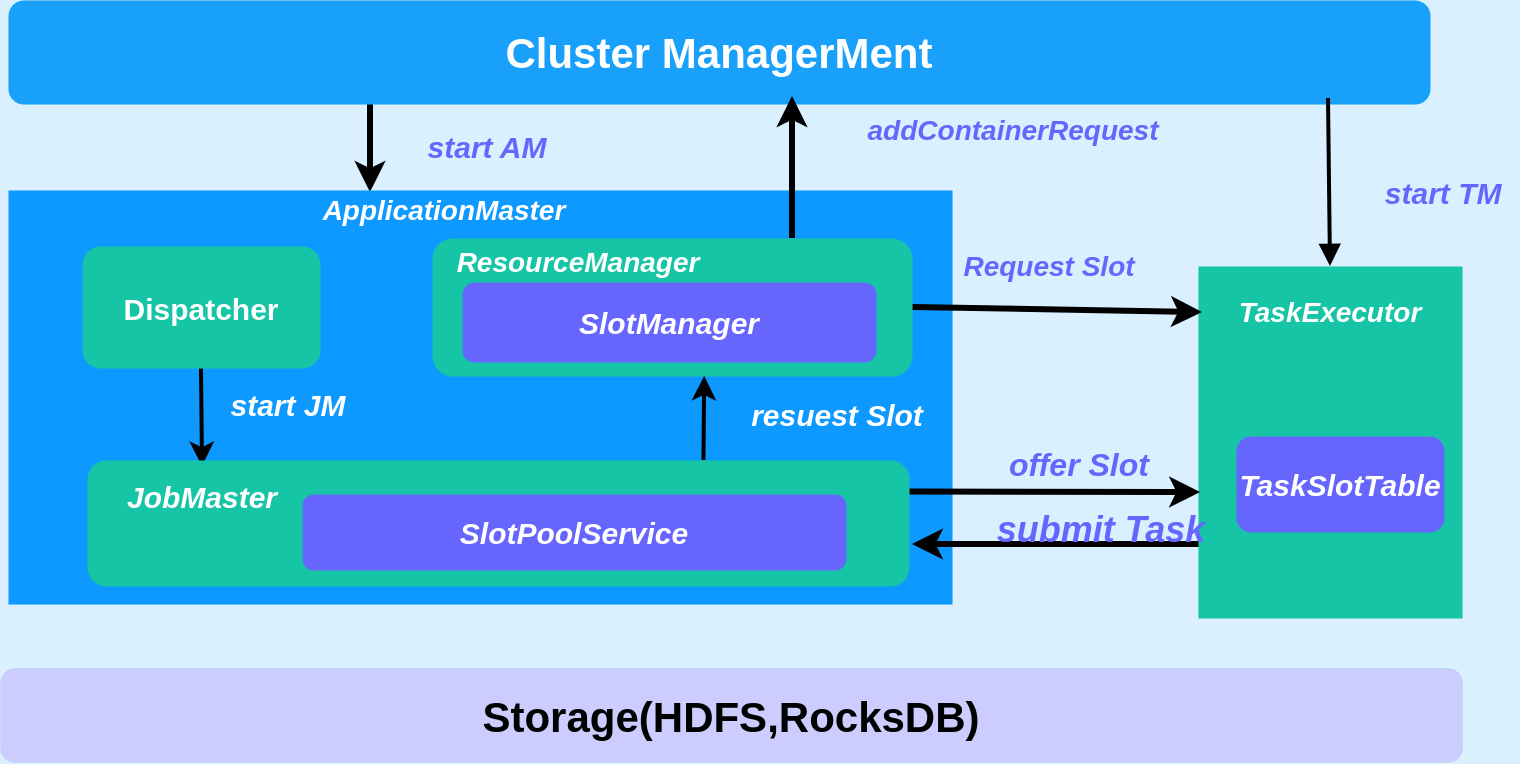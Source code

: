 <mxfile version="20.3.2" type="github">
  <diagram id="B08--2EqLzE5zOx2Na2t" name="第 1 页">
    <mxGraphModel dx="1422" dy="706" grid="0" gridSize="10" guides="1" tooltips="1" connect="1" arrows="1" fold="1" page="1" pageScale="1" pageWidth="827" pageHeight="1169" background="#DBF0FF" math="0" shadow="0">
      <root>
        <mxCell id="0" />
        <mxCell id="1" parent="0" />
        <mxCell id="toyEuhSuymfJruUeBJBz-30" style="edgeStyle=none;rounded=0;orthogonalLoop=1;jettySize=auto;html=1;fontSize=15;fontColor=#FFFFFF;strokeWidth=3;" parent="1" edge="1">
          <mxGeometry relative="1" as="geometry">
            <mxPoint x="249" y="170" as="targetPoint" />
            <mxPoint x="249" y="124" as="sourcePoint" />
          </mxGeometry>
        </mxCell>
        <mxCell id="toyEuhSuymfJruUeBJBz-9" value="&lt;b&gt;&lt;font style=&quot;font-size: 21px;&quot;&gt;Cluster ManagerMent&lt;/font&gt;&lt;/b&gt;" style="rounded=1;whiteSpace=wrap;html=1;fontColor=#FFFFFF;strokeColor=#16C5A5;strokeWidth=0;fillColor=#18A0FB;" parent="1" vertex="1">
          <mxGeometry x="68" y="74" width="711" height="52" as="geometry" />
        </mxCell>
        <mxCell id="toyEuhSuymfJruUeBJBz-18" value="" style="rounded=0;whiteSpace=wrap;html=1;fontSize=21;fontColor=#FFFFFF;strokeColor=#16C5A5;strokeWidth=0;fillColor=#0D99FF;" parent="1" vertex="1">
          <mxGeometry x="68" y="169" width="472" height="207" as="geometry" />
        </mxCell>
        <mxCell id="toyEuhSuymfJruUeBJBz-20" value="&lt;font style=&quot;font-size: 14px;&quot;&gt;&lt;b&gt;&lt;i&gt;ApplicationMaster&lt;/i&gt;&lt;/b&gt;&lt;/font&gt;" style="text;html=1;strokeColor=none;fillColor=none;align=center;verticalAlign=middle;whiteSpace=wrap;rounded=0;fontSize=21;fontColor=#FFFFFF;" parent="1" vertex="1">
          <mxGeometry x="198" y="161" width="176" height="30" as="geometry" />
        </mxCell>
        <mxCell id="toyEuhSuymfJruUeBJBz-45" style="edgeStyle=none;rounded=0;orthogonalLoop=1;jettySize=auto;html=1;exitX=0.008;exitY=0.79;exitDx=0;exitDy=0;fontSize=14;fontColor=#000000;exitPerimeter=0;strokeWidth=3;" parent="1" source="toyEuhSuymfJruUeBJBz-21" edge="1">
          <mxGeometry relative="1" as="geometry">
            <mxPoint x="520" y="346" as="targetPoint" />
          </mxGeometry>
        </mxCell>
        <mxCell id="toyEuhSuymfJruUeBJBz-52" style="rounded=0;orthogonalLoop=1;jettySize=auto;html=1;exitX=0.5;exitY=0;exitDx=0;exitDy=0;fontSize=14;fontColor=#000000;endArrow=none;endFill=0;strokeWidth=2;fillColor=none;startArrow=block;startFill=1;" parent="1" source="toyEuhSuymfJruUeBJBz-21" edge="1">
          <mxGeometry relative="1" as="geometry">
            <mxPoint x="728" y="123" as="targetPoint" />
          </mxGeometry>
        </mxCell>
        <mxCell id="toyEuhSuymfJruUeBJBz-21" value="" style="rounded=0;whiteSpace=wrap;html=1;fontSize=21;fontColor=#FFFFFF;strokeColor=#16C5A5;strokeWidth=0;fillColor=#16C5A5;" parent="1" vertex="1">
          <mxGeometry x="663" y="207" width="132" height="176" as="geometry" />
        </mxCell>
        <mxCell id="toyEuhSuymfJruUeBJBz-38" style="edgeStyle=none;rounded=0;orthogonalLoop=1;jettySize=auto;html=1;exitX=0.5;exitY=1;exitDx=0;exitDy=0;entryX=0.5;entryY=0;entryDx=0;entryDy=0;fontSize=14;fontColor=#FFFFFF;strokeWidth=2;endArrow=classic;endFill=1;" parent="1" source="toyEuhSuymfJruUeBJBz-22" target="toyEuhSuymfJruUeBJBz-29" edge="1">
          <mxGeometry relative="1" as="geometry" />
        </mxCell>
        <mxCell id="toyEuhSuymfJruUeBJBz-22" value="&lt;b&gt;&lt;font style=&quot;font-size: 15px;&quot;&gt;Dispatcher&lt;/font&gt;&lt;/b&gt;" style="rounded=1;whiteSpace=wrap;html=1;fontSize=14;fontColor=#FFFFFF;strokeColor=#16C5A5;strokeWidth=0;fillColor=#16C5A5;" parent="1" vertex="1">
          <mxGeometry x="105" y="197" width="119" height="61" as="geometry" />
        </mxCell>
        <mxCell id="toyEuhSuymfJruUeBJBz-57" style="rounded=0;orthogonalLoop=1;jettySize=auto;html=1;exitX=0.75;exitY=0;exitDx=0;exitDy=0;fontSize=14;fontColor=#000000;startArrow=none;startFill=0;endArrow=classic;endFill=1;strokeWidth=3;fillColor=none;" parent="1" source="toyEuhSuymfJruUeBJBz-23" edge="1">
          <mxGeometry relative="1" as="geometry">
            <mxPoint x="460" y="122" as="targetPoint" />
          </mxGeometry>
        </mxCell>
        <mxCell id="SWiasHjHLihsmcm7UrCJ-4" style="edgeStyle=none;rounded=0;orthogonalLoop=1;jettySize=auto;html=1;exitX=1;exitY=0.5;exitDx=0;exitDy=0;entryX=0.015;entryY=0.131;entryDx=0;entryDy=0;entryPerimeter=0;strokeWidth=3;" parent="1" source="toyEuhSuymfJruUeBJBz-23" target="toyEuhSuymfJruUeBJBz-21" edge="1">
          <mxGeometry relative="1" as="geometry">
            <mxPoint x="648" y="232" as="targetPoint" />
          </mxGeometry>
        </mxCell>
        <mxCell id="toyEuhSuymfJruUeBJBz-23" value="" style="rounded=1;whiteSpace=wrap;html=1;fontSize=14;fontColor=#FFFFFF;strokeColor=#16C5A5;strokeWidth=0;fillColor=#16C5A5;" parent="1" vertex="1">
          <mxGeometry x="280" y="193" width="240" height="69" as="geometry" />
        </mxCell>
        <mxCell id="toyEuhSuymfJruUeBJBz-41" style="edgeStyle=none;rounded=0;orthogonalLoop=1;jettySize=auto;html=1;exitX=0.75;exitY=0;exitDx=0;exitDy=0;fontSize=14;fontColor=#000000;entryX=0.567;entryY=1;entryDx=0;entryDy=0;entryPerimeter=0;strokeWidth=2;" parent="1" source="toyEuhSuymfJruUeBJBz-24" target="toyEuhSuymfJruUeBJBz-23" edge="1">
          <mxGeometry relative="1" as="geometry">
            <mxPoint x="420" y="260" as="targetPoint" />
          </mxGeometry>
        </mxCell>
        <mxCell id="toyEuhSuymfJruUeBJBz-47" style="edgeStyle=none;rounded=0;orthogonalLoop=1;jettySize=auto;html=1;exitX=1;exitY=0.25;exitDx=0;exitDy=0;entryX=0.008;entryY=0.642;entryDx=0;entryDy=0;entryPerimeter=0;fontSize=14;fontColor=#000000;fillColor=none;strokeWidth=3;" parent="1" source="toyEuhSuymfJruUeBJBz-24" target="toyEuhSuymfJruUeBJBz-21" edge="1">
          <mxGeometry relative="1" as="geometry" />
        </mxCell>
        <mxCell id="toyEuhSuymfJruUeBJBz-24" value="" style="rounded=1;whiteSpace=wrap;html=1;fontSize=14;fontColor=#FFFFFF;strokeColor=#16C5A5;strokeWidth=0;fillColor=#16C5A5;" parent="1" vertex="1">
          <mxGeometry x="107.5" y="304" width="411" height="63" as="geometry" />
        </mxCell>
        <mxCell id="toyEuhSuymfJruUeBJBz-28" value="&lt;span style=&quot;font-size: 21px;&quot;&gt;&lt;b&gt;&lt;font color=&quot;#000000&quot;&gt;Storage(HDFS,RocksDB)&lt;/font&gt;&lt;/b&gt;&lt;/span&gt;" style="rounded=1;whiteSpace=wrap;html=1;fontColor=#FFFFFF;strokeColor=#16C5A5;strokeWidth=0;fillColor=#CCCCFF;" parent="1" vertex="1">
          <mxGeometry x="64" y="408" width="731" height="47" as="geometry" />
        </mxCell>
        <mxCell id="toyEuhSuymfJruUeBJBz-29" value="&lt;b&gt;&lt;i&gt;&lt;font color=&quot;#ffffff&quot;&gt;JobMaster&lt;/font&gt;&lt;/i&gt;&lt;/b&gt;" style="text;html=1;strokeColor=none;fillColor=none;align=center;verticalAlign=middle;whiteSpace=wrap;rounded=0;fontSize=15;fontColor=#000000;" parent="1" vertex="1">
          <mxGeometry x="135" y="307" width="60" height="30" as="geometry" />
        </mxCell>
        <mxCell id="toyEuhSuymfJruUeBJBz-31" value="&lt;font color=&quot;#6666ff&quot;&gt;&lt;i&gt;&lt;b&gt;start AM&lt;/b&gt;&lt;/i&gt;&lt;/font&gt;" style="text;html=1;strokeColor=none;fillColor=none;align=center;verticalAlign=middle;whiteSpace=wrap;rounded=0;fontSize=15;fontColor=#FFFFFF;" parent="1" vertex="1">
          <mxGeometry x="256" y="133" width="103" height="28" as="geometry" />
        </mxCell>
        <mxCell id="toyEuhSuymfJruUeBJBz-33" value="&lt;font color=&quot;#ffffff&quot;&gt;&lt;b&gt;&lt;i&gt;SlotPoolService&lt;/i&gt;&lt;/b&gt;&lt;/font&gt;" style="rounded=1;whiteSpace=wrap;html=1;fontSize=15;fontColor=#6666FF;strokeColor=#16C5A5;strokeWidth=0;fillColor=#6666FF;" parent="1" vertex="1">
          <mxGeometry x="215" y="321" width="272" height="38" as="geometry" />
        </mxCell>
        <mxCell id="toyEuhSuymfJruUeBJBz-35" value="&lt;font color=&quot;#ffffff&quot;&gt;&lt;b&gt;&lt;i&gt;SlotManager&lt;/i&gt;&lt;/b&gt;&lt;/font&gt;" style="rounded=1;whiteSpace=wrap;html=1;fontSize=15;fontColor=#6666FF;strokeColor=#16C5A5;strokeWidth=0;fillColor=#6666FF;" parent="1" vertex="1">
          <mxGeometry x="295" y="215" width="207" height="40" as="geometry" />
        </mxCell>
        <mxCell id="toyEuhSuymfJruUeBJBz-36" value="&lt;font color=&quot;#ffffff&quot;&gt;&lt;b&gt;&lt;i&gt;TaskSlotTable&lt;/i&gt;&lt;/b&gt;&lt;/font&gt;" style="rounded=1;whiteSpace=wrap;html=1;fontSize=15;fontColor=#6666FF;strokeColor=#16C5A5;strokeWidth=0;fillColor=#6666FF;" parent="1" vertex="1">
          <mxGeometry x="682" y="292" width="104" height="48" as="geometry" />
        </mxCell>
        <mxCell id="toyEuhSuymfJruUeBJBz-37" value="&lt;b&gt;&lt;i&gt;&lt;font style=&quot;font-size: 14px;&quot;&gt;ResourceManager&lt;/font&gt;&lt;/i&gt;&lt;/b&gt;" style="text;html=1;strokeColor=none;fillColor=none;align=center;verticalAlign=middle;whiteSpace=wrap;rounded=0;fontSize=15;fontColor=#FFFFFF;" parent="1" vertex="1">
          <mxGeometry x="323" y="189" width="60" height="30" as="geometry" />
        </mxCell>
        <mxCell id="toyEuhSuymfJruUeBJBz-40" value="&lt;b&gt;&lt;i&gt;start JM&lt;/i&gt;&lt;/b&gt;" style="text;html=1;strokeColor=none;fillColor=none;align=center;verticalAlign=middle;whiteSpace=wrap;rounded=0;fontSize=15;fontColor=#FFFFFF;" parent="1" vertex="1">
          <mxGeometry x="170" y="266" width="76" height="20" as="geometry" />
        </mxCell>
        <mxCell id="toyEuhSuymfJruUeBJBz-44" value="&lt;font style=&quot;font-size: 14px;&quot;&gt;&lt;b&gt;&lt;i&gt;TaskExecutor&lt;/i&gt;&lt;/b&gt;&lt;/font&gt;" style="text;html=1;strokeColor=none;fillColor=none;align=center;verticalAlign=middle;whiteSpace=wrap;rounded=0;fontSize=21;fontColor=#FFFFFF;" parent="1" vertex="1">
          <mxGeometry x="677" y="217" width="104" height="19" as="geometry" />
        </mxCell>
        <mxCell id="toyEuhSuymfJruUeBJBz-53" value="&lt;font color=&quot;#6666ff&quot;&gt;&lt;b&gt;&lt;i&gt;&amp;nbsp;start TM&lt;/i&gt;&lt;/b&gt;&lt;/font&gt;" style="text;html=1;strokeColor=none;fillColor=none;align=center;verticalAlign=middle;whiteSpace=wrap;rounded=0;fontSize=15;fontColor=#FFFFFF;" parent="1" vertex="1">
          <mxGeometry x="744" y="159" width="79" height="21" as="geometry" />
        </mxCell>
        <mxCell id="toyEuhSuymfJruUeBJBz-58" value="&lt;b&gt;&lt;i&gt;&lt;span style=&quot;font-size: 14px; text-align: left;&quot;&gt;&lt;font color=&quot;#6666ff&quot;&gt;addContainerRequest&lt;/font&gt;&lt;/span&gt;&lt;font color=&quot;#6666ff&quot;&gt;&lt;br&gt;&amp;nbsp;&lt;/font&gt;&lt;/i&gt;&lt;/b&gt;" style="text;html=1;strokeColor=none;fillColor=none;align=center;verticalAlign=middle;whiteSpace=wrap;rounded=0;fontSize=15;fontColor=#FFFFFF;" parent="1" vertex="1">
          <mxGeometry x="475" y="133" width="191" height="28" as="geometry" />
        </mxCell>
        <mxCell id="toyEuhSuymfJruUeBJBz-59" value="&lt;b&gt;&lt;i&gt;resuest Slot&lt;/i&gt;&lt;/b&gt;" style="text;html=1;strokeColor=none;fillColor=none;align=center;verticalAlign=middle;whiteSpace=wrap;rounded=0;fontSize=15;fontColor=#FFFFFF;" parent="1" vertex="1">
          <mxGeometry x="436" y="274" width="93" height="14" as="geometry" />
        </mxCell>
        <mxCell id="SWiasHjHLihsmcm7UrCJ-5" value="&lt;font size=&quot;1&quot; color=&quot;#6666ff&quot;&gt;&lt;i&gt;&lt;b style=&quot;font-size: 14px;&quot;&gt;Request Slot&lt;/b&gt;&lt;/i&gt;&lt;/font&gt;" style="text;html=1;align=center;verticalAlign=middle;resizable=0;points=[];autosize=1;strokeColor=none;fillColor=none;" parent="1" vertex="1">
          <mxGeometry x="536" y="192.5" width="104" height="29" as="geometry" />
        </mxCell>
        <mxCell id="SWiasHjHLihsmcm7UrCJ-6" value="&lt;font size=&quot;1&quot; color=&quot;#6666ff&quot;&gt;&lt;b&gt;&lt;i style=&quot;font-size: 16px;&quot;&gt;offer Slot&lt;/i&gt;&lt;/b&gt;&lt;/font&gt;" style="text;html=1;align=center;verticalAlign=middle;resizable=0;points=[];autosize=1;strokeColor=none;fillColor=none;" parent="1" vertex="1">
          <mxGeometry x="559" y="290.5" width="88" height="31" as="geometry" />
        </mxCell>
        <mxCell id="SWiasHjHLihsmcm7UrCJ-7" value="&lt;b&gt;&lt;i&gt;&lt;font style=&quot;font-size: 18px;&quot; color=&quot;#6666ff&quot;&gt;submit Task&lt;/font&gt;&lt;/i&gt;&lt;/b&gt;" style="text;html=1;align=center;verticalAlign=middle;resizable=0;points=[];autosize=1;strokeColor=none;fillColor=none;" parent="1" vertex="1">
          <mxGeometry x="553" y="321.5" width="122" height="34" as="geometry" />
        </mxCell>
      </root>
    </mxGraphModel>
  </diagram>
</mxfile>
